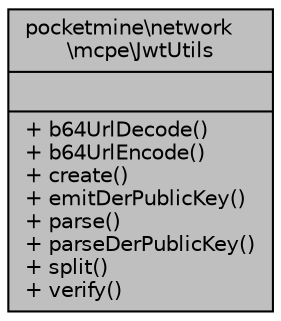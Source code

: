 digraph "pocketmine\network\mcpe\JwtUtils"
{
 // INTERACTIVE_SVG=YES
 // LATEX_PDF_SIZE
  edge [fontname="Helvetica",fontsize="10",labelfontname="Helvetica",labelfontsize="10"];
  node [fontname="Helvetica",fontsize="10",shape=record];
  Node1 [label="{pocketmine\\network\l\\mcpe\\JwtUtils\n||+ b64UrlDecode()\l+ b64UrlEncode()\l+ create()\l+ emitDerPublicKey()\l+ parse()\l+ parseDerPublicKey()\l+ split()\l+ verify()\l}",height=0.2,width=0.4,color="black", fillcolor="grey75", style="filled", fontcolor="black",tooltip=" "];
}
